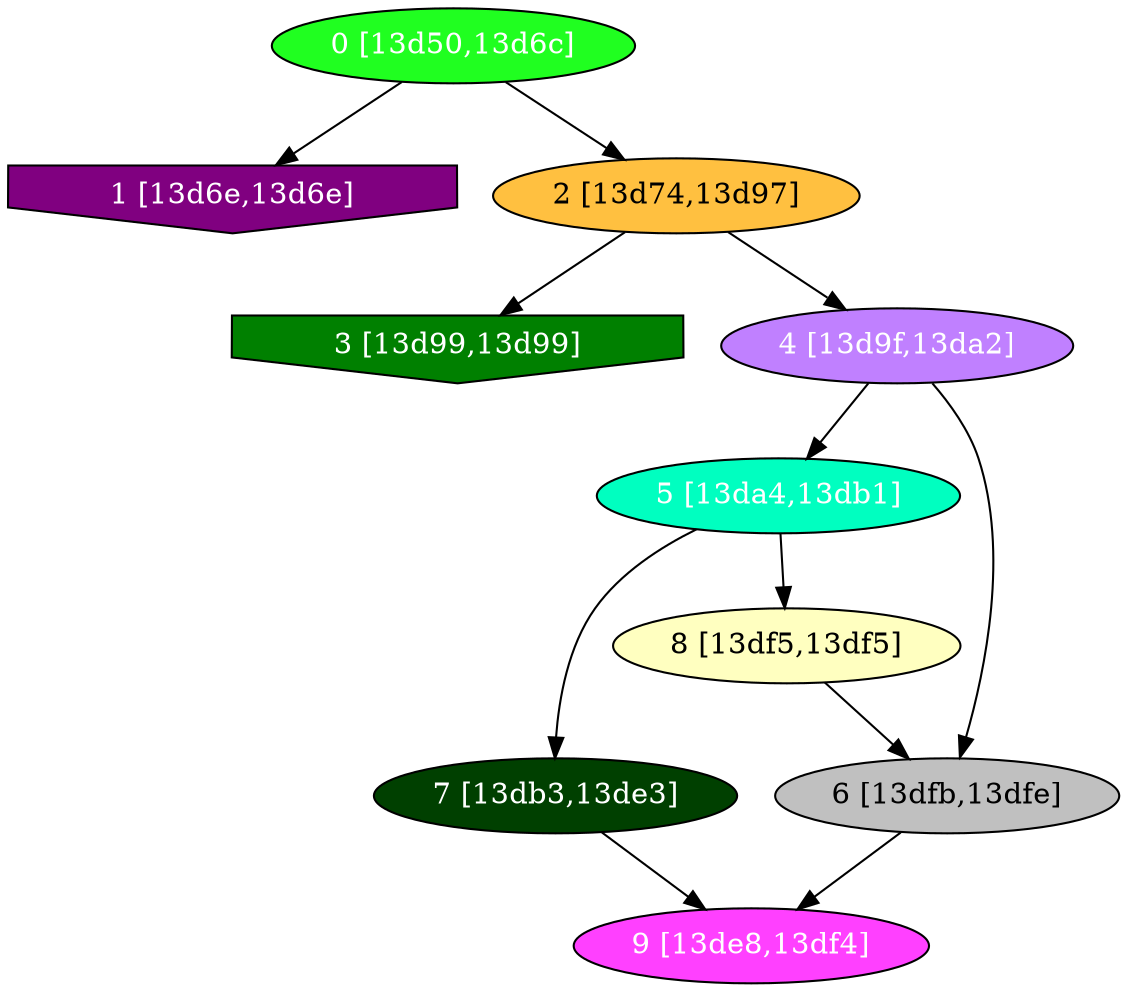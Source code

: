 diGraph libnss3{
	libnss3_0  [style=filled fillcolor="#20FF20" fontcolor="#ffffff" shape=oval label="0 [13d50,13d6c]"]
	libnss3_1  [style=filled fillcolor="#800080" fontcolor="#ffffff" shape=invhouse label="1 [13d6e,13d6e]"]
	libnss3_2  [style=filled fillcolor="#FFC040" fontcolor="#000000" shape=oval label="2 [13d74,13d97]"]
	libnss3_3  [style=filled fillcolor="#008000" fontcolor="#ffffff" shape=invhouse label="3 [13d99,13d99]"]
	libnss3_4  [style=filled fillcolor="#C080FF" fontcolor="#ffffff" shape=oval label="4 [13d9f,13da2]"]
	libnss3_5  [style=filled fillcolor="#00FFC0" fontcolor="#ffffff" shape=oval label="5 [13da4,13db1]"]
	libnss3_6  [style=filled fillcolor="#C0C0C0" fontcolor="#000000" shape=oval label="6 [13dfb,13dfe]"]
	libnss3_7  [style=filled fillcolor="#004000" fontcolor="#ffffff" shape=oval label="7 [13db3,13de3]"]
	libnss3_8  [style=filled fillcolor="#FFFFC0" fontcolor="#000000" shape=oval label="8 [13df5,13df5]"]
	libnss3_9  [style=filled fillcolor="#FF40FF" fontcolor="#ffffff" shape=oval label="9 [13de8,13df4]"]

	libnss3_0 -> libnss3_1
	libnss3_0 -> libnss3_2
	libnss3_2 -> libnss3_3
	libnss3_2 -> libnss3_4
	libnss3_4 -> libnss3_5
	libnss3_4 -> libnss3_6
	libnss3_5 -> libnss3_7
	libnss3_5 -> libnss3_8
	libnss3_6 -> libnss3_9
	libnss3_7 -> libnss3_9
	libnss3_8 -> libnss3_6
}